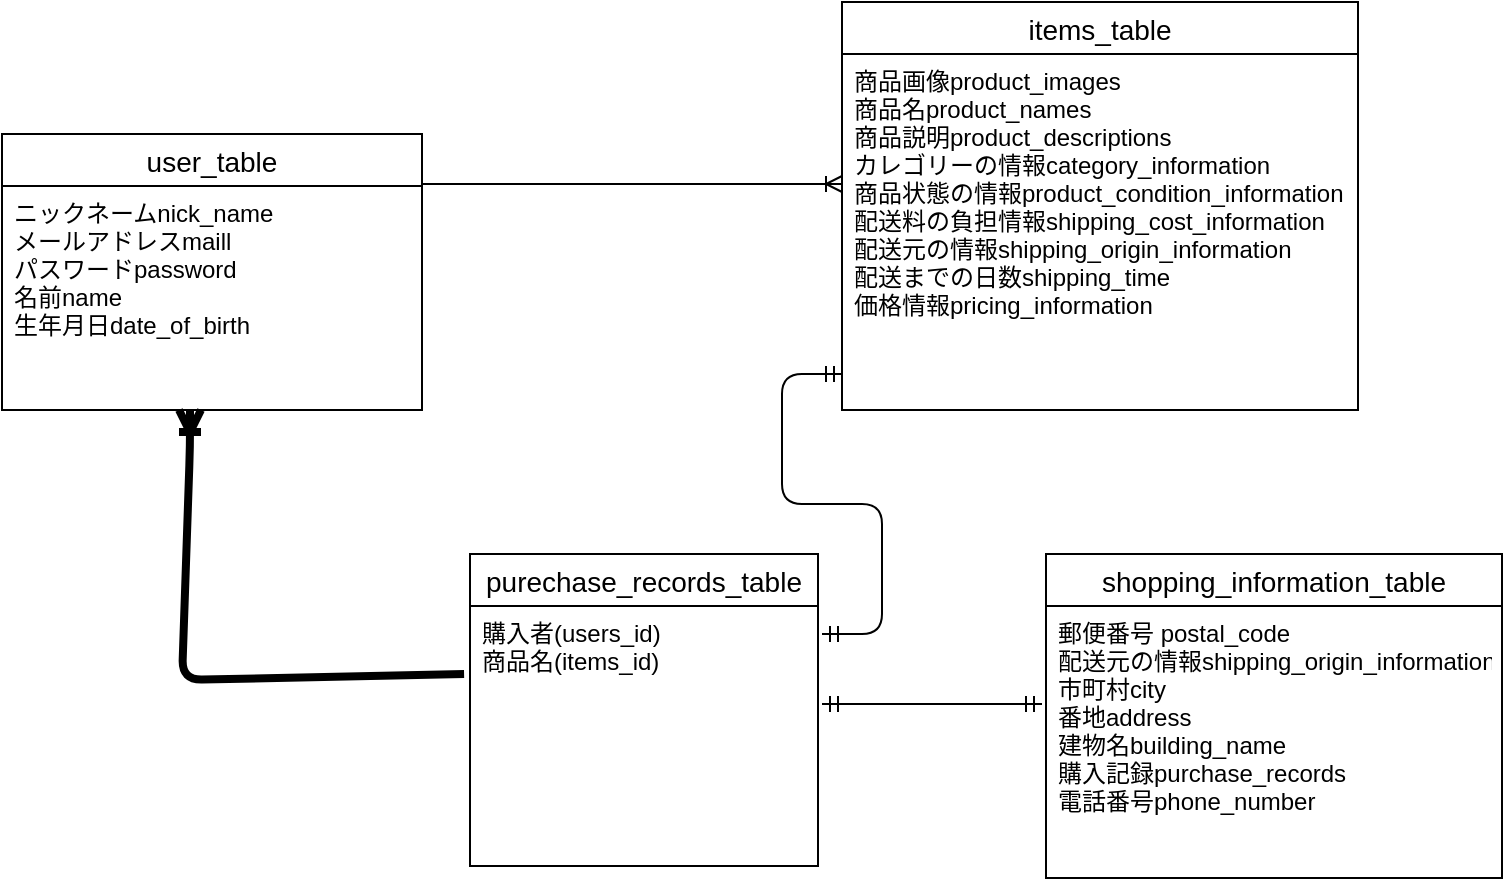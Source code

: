 <mxfile>
    <diagram id="sExjdmPmgx-DGwkeY7LS" name="ページ1">
        <mxGraphModel dx="714" dy="647" grid="1" gridSize="6" guides="1" tooltips="1" connect="1" arrows="1" fold="1" page="1" pageScale="1" pageWidth="827" pageHeight="1169" math="0" shadow="0">
            <root>
                <mxCell id="0"/>
                <mxCell id="1" parent="0"/>
                <mxCell id="29" value="" style="edgeStyle=entityRelationEdgeStyle;fontSize=12;html=1;endArrow=ERoneToMany;exitX=1;exitY=0.5;exitDx=0;exitDy=0;entryX=0;entryY=0.5;entryDx=0;entryDy=0;endFill=0;" edge="1" parent="1">
                    <mxGeometry width="100" height="100" relative="1" as="geometry">
                        <mxPoint x="240" y="175" as="sourcePoint"/>
                        <mxPoint x="450" y="175" as="targetPoint"/>
                    </mxGeometry>
                </mxCell>
                <mxCell id="44" style="edgeStyle=none;html=1;exitX=-0.017;exitY=0.262;exitDx=0;exitDy=0;endArrow=ERoneToMany;endFill=0;strokeWidth=4;rounded=1;strokeColor=default;exitPerimeter=0;" edge="1" parent="1" source="77">
                    <mxGeometry relative="1" as="geometry">
                        <mxPoint x="240" y="423" as="sourcePoint"/>
                        <mxPoint x="124" y="288" as="targetPoint"/>
                        <Array as="points">
                            <mxPoint x="120" y="423"/>
                            <mxPoint x="124" y="306"/>
                        </Array>
                    </mxGeometry>
                </mxCell>
                <mxCell id="60" value="" style="edgeStyle=entityRelationEdgeStyle;fontSize=12;html=1;endArrow=ERmandOne;startArrow=ERmandOne;exitX=1;exitY=0.5;exitDx=0;exitDy=0;entryX=0;entryY=0.5;entryDx=0;entryDy=0;" edge="1" parent="1">
                    <mxGeometry width="100" height="100" relative="1" as="geometry">
                        <mxPoint x="440" y="435" as="sourcePoint"/>
                        <mxPoint x="550" y="435" as="targetPoint"/>
                    </mxGeometry>
                </mxCell>
                <mxCell id="62" value="" style="edgeStyle=entityRelationEdgeStyle;fontSize=12;html=1;endArrow=ERmandOne;startArrow=ERmandOne;entryX=0;entryY=0.5;entryDx=0;entryDy=0;" edge="1" parent="1">
                    <mxGeometry width="100" height="100" relative="1" as="geometry">
                        <mxPoint x="440" y="400" as="sourcePoint"/>
                        <mxPoint x="450" y="270" as="targetPoint"/>
                    </mxGeometry>
                </mxCell>
                <mxCell id="63" value="user_table" style="swimlane;fontStyle=0;childLayout=stackLayout;horizontal=1;startSize=26;horizontalStack=0;resizeParent=1;resizeParentMax=0;resizeLast=0;collapsible=1;marginBottom=0;align=center;fontSize=14;" vertex="1" parent="1">
                    <mxGeometry x="30" y="150" width="210" height="138" as="geometry"/>
                </mxCell>
                <mxCell id="71" value="ニックネームnick_name&#10;メールアドレスmaill&#10;パスワードpassword&#10;名前name&#10;生年月日date_of_birth&#10;" style="text;strokeColor=none;fillColor=none;spacingLeft=4;spacingRight=4;overflow=hidden;rotatable=0;points=[[0,0.5],[1,0.5]];portConstraint=eastwest;fontSize=12;" vertex="1" parent="63">
                    <mxGeometry y="26" width="210" height="112" as="geometry"/>
                </mxCell>
                <mxCell id="72" value="items_table" style="swimlane;fontStyle=0;childLayout=stackLayout;horizontal=1;startSize=26;horizontalStack=0;resizeParent=1;resizeParentMax=0;resizeLast=0;collapsible=1;marginBottom=0;align=center;fontSize=14;" vertex="1" parent="1">
                    <mxGeometry x="450" y="84" width="258" height="204" as="geometry"/>
                </mxCell>
                <mxCell id="73" value="商品画像product_images&#10;商品名product_names&#10;商品説明product_descriptions&#10;カレゴリーの情報category_information&#10;商品状態の情報product_condition_information&#10;配送料の負担情報shipping_cost_information&#10;配送元の情報shipping_origin_information&#10;配送までの日数shipping_time&#10;価格情報pricing_information&#10;" style="text;strokeColor=none;fillColor=none;spacingLeft=4;spacingRight=4;overflow=hidden;rotatable=0;points=[[0,0.5],[1,0.5]];portConstraint=eastwest;fontSize=12;" vertex="1" parent="72">
                    <mxGeometry y="26" width="258" height="178" as="geometry"/>
                </mxCell>
                <mxCell id="76" value="purechase_records_table" style="swimlane;fontStyle=0;childLayout=stackLayout;horizontal=1;startSize=26;horizontalStack=0;resizeParent=1;resizeParentMax=0;resizeLast=0;collapsible=1;marginBottom=0;align=center;fontSize=14;" vertex="1" parent="1">
                    <mxGeometry x="264" y="360" width="174" height="156" as="geometry"/>
                </mxCell>
                <mxCell id="77" value="購入者(users_id)&#10;商品名(items_id)&#10;" style="text;strokeColor=none;fillColor=none;spacingLeft=4;spacingRight=4;overflow=hidden;rotatable=0;points=[[0,0.5],[1,0.5]];portConstraint=eastwest;fontSize=12;" vertex="1" parent="76">
                    <mxGeometry y="26" width="174" height="130" as="geometry"/>
                </mxCell>
                <mxCell id="80" value="shopping_information_table" style="swimlane;fontStyle=0;childLayout=stackLayout;horizontal=1;startSize=26;horizontalStack=0;resizeParent=1;resizeParentMax=0;resizeLast=0;collapsible=1;marginBottom=0;align=center;fontSize=14;" vertex="1" parent="1">
                    <mxGeometry x="552" y="360" width="228" height="162" as="geometry"/>
                </mxCell>
                <mxCell id="81" value="郵便番号 postal_code&#10;配送元の情報shipping_origin_information&#10;市町村city&#10;番地address&#10;建物名building_name&#10;購入記録purchase_records&#10;電話番号phone_number&#10;" style="text;strokeColor=none;fillColor=none;spacingLeft=4;spacingRight=4;overflow=hidden;rotatable=0;points=[[0,0.5],[1,0.5]];portConstraint=eastwest;fontSize=12;" vertex="1" parent="80">
                    <mxGeometry y="26" width="228" height="136" as="geometry"/>
                </mxCell>
            </root>
        </mxGraphModel>
    </diagram>
</mxfile>